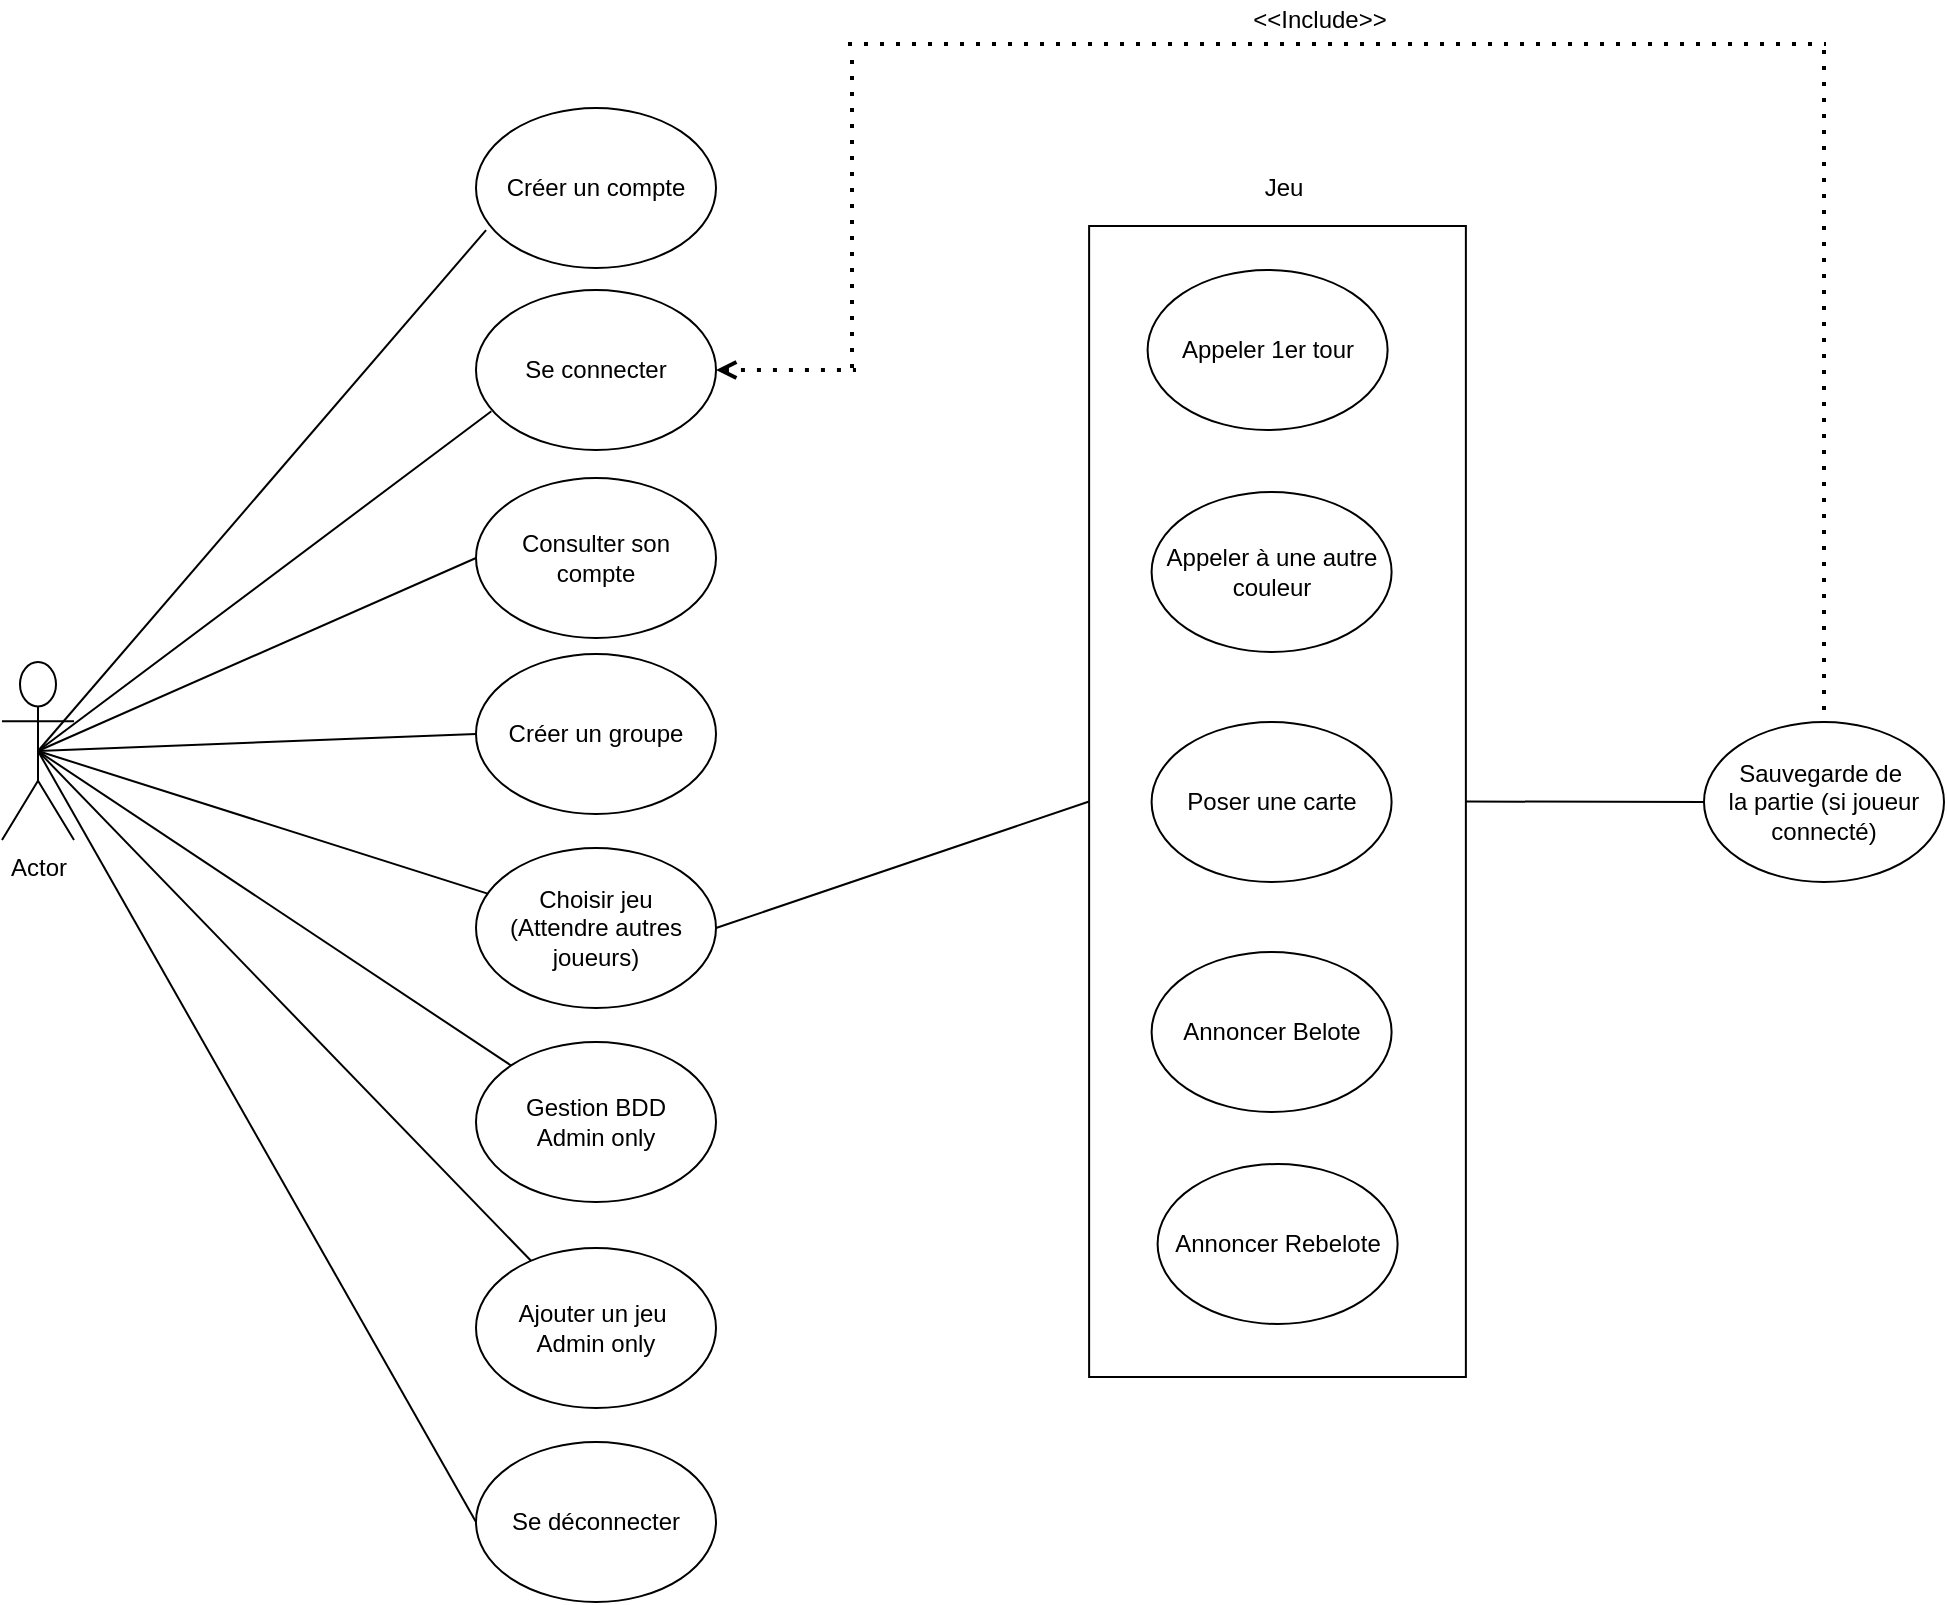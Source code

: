 <mxfile version="13.7.7" type="github">
  <diagram id="hAnzvrFehZ6wKq_byTHN" name="Page-1">
    <mxGraphModel dx="1422" dy="781" grid="0" gridSize="10" guides="1" tooltips="1" connect="1" arrows="1" fold="1" page="1" pageScale="1" pageWidth="1169" pageHeight="827" background="#ffffff" math="0" shadow="0" extFonts="Permanent Marker^https://fonts.googleapis.com/css?family=Permanent+Marker">
      <root>
        <mxCell id="0" />
        <mxCell id="1" parent="0" />
        <mxCell id="9zWFp66QjIJX7NVRdvDP-12" value="" style="rounded=0;whiteSpace=wrap;html=1;rotation=90;" parent="1" vertex="1">
          <mxGeometry x="452" y="308.56" width="575.5" height="188.38" as="geometry" />
        </mxCell>
        <mxCell id="tgZ7G9DhuxtUKycxwcGr-5" value="Créer un compte" style="ellipse;whiteSpace=wrap;html=1;" parent="1" vertex="1">
          <mxGeometry x="339" y="56" width="120" height="80" as="geometry" />
        </mxCell>
        <mxCell id="tgZ7G9DhuxtUKycxwcGr-7" value="" style="endArrow=none;html=1;entryX=0.064;entryY=0.758;entryDx=0;entryDy=0;entryPerimeter=0;exitX=0.5;exitY=0.5;exitDx=0;exitDy=0;exitPerimeter=0;" parent="1" target="9zWFp66QjIJX7NVRdvDP-7" edge="1" source="337YRapYeEFcBrLyCYY4-6">
          <mxGeometry width="50" height="50" relative="1" as="geometry">
            <mxPoint x="183" y="308" as="sourcePoint" />
            <mxPoint x="290" y="170" as="targetPoint" />
          </mxGeometry>
        </mxCell>
        <mxCell id="tgZ7G9DhuxtUKycxwcGr-8" value="" style="endArrow=none;html=1;entryX=0;entryY=0.5;entryDx=0;entryDy=0;exitX=0.5;exitY=0.5;exitDx=0;exitDy=0;exitPerimeter=0;" parent="1" target="tgZ7G9DhuxtUKycxwcGr-12" edge="1" source="337YRapYeEFcBrLyCYY4-6">
          <mxGeometry width="50" height="50" relative="1" as="geometry">
            <mxPoint x="185" y="335" as="sourcePoint" />
            <mxPoint x="296" y="265" as="targetPoint" />
          </mxGeometry>
        </mxCell>
        <mxCell id="tgZ7G9DhuxtUKycxwcGr-10" value="Ajouter un jeu&amp;nbsp;&lt;br&gt;Admin only" style="ellipse;whiteSpace=wrap;html=1;" parent="1" vertex="1">
          <mxGeometry x="339" y="626" width="120" height="80" as="geometry" />
        </mxCell>
        <mxCell id="tgZ7G9DhuxtUKycxwcGr-12" value="Consulter son &lt;br&gt;compte" style="ellipse;whiteSpace=wrap;html=1;" parent="1" vertex="1">
          <mxGeometry x="339" y="241" width="120" height="80" as="geometry" />
        </mxCell>
        <mxCell id="tgZ7G9DhuxtUKycxwcGr-13" value="" style="endArrow=none;html=1;exitX=0.5;exitY=0.5;exitDx=0;exitDy=0;exitPerimeter=0;" parent="1" target="tgZ7G9DhuxtUKycxwcGr-18" edge="1" source="337YRapYeEFcBrLyCYY4-6">
          <mxGeometry width="50" height="50" relative="1" as="geometry">
            <mxPoint x="170" y="383" as="sourcePoint" />
            <mxPoint x="291" y="363" as="targetPoint" />
          </mxGeometry>
        </mxCell>
        <mxCell id="tgZ7G9DhuxtUKycxwcGr-14" value="" style="endArrow=none;html=1;exitX=0.5;exitY=0.5;exitDx=0;exitDy=0;exitPerimeter=0;" parent="1" target="tgZ7G9DhuxtUKycxwcGr-19" edge="1" source="337YRapYeEFcBrLyCYY4-6">
          <mxGeometry width="50" height="50" relative="1" as="geometry">
            <mxPoint x="173" y="382" as="sourcePoint" />
            <mxPoint x="264" y="452" as="targetPoint" />
          </mxGeometry>
        </mxCell>
        <mxCell id="tgZ7G9DhuxtUKycxwcGr-15" value="" style="endArrow=none;html=1;exitX=0.5;exitY=0.5;exitDx=0;exitDy=0;exitPerimeter=0;" parent="1" target="tgZ7G9DhuxtUKycxwcGr-10" edge="1" source="337YRapYeEFcBrLyCYY4-6">
          <mxGeometry width="50" height="50" relative="1" as="geometry">
            <mxPoint x="176" y="446" as="sourcePoint" />
            <mxPoint x="275" y="580" as="targetPoint" />
          </mxGeometry>
        </mxCell>
        <mxCell id="tgZ7G9DhuxtUKycxwcGr-18" value="Choisir jeu&lt;br&gt;(Attendre autres joueurs)" style="ellipse;whiteSpace=wrap;html=1;" parent="1" vertex="1">
          <mxGeometry x="339" y="426" width="120" height="80" as="geometry" />
        </mxCell>
        <mxCell id="tgZ7G9DhuxtUKycxwcGr-19" value="Gestion BDD&lt;br&gt;Admin only" style="ellipse;whiteSpace=wrap;html=1;" parent="1" vertex="1">
          <mxGeometry x="339" y="523" width="120" height="80" as="geometry" />
        </mxCell>
        <mxCell id="tgZ7G9DhuxtUKycxwcGr-20" value="" style="endArrow=none;html=1;entryX=0;entryY=0.5;entryDx=0;entryDy=0;exitX=0.5;exitY=0.5;exitDx=0;exitDy=0;exitPerimeter=0;" parent="1" target="9zWFp66QjIJX7NVRdvDP-3" edge="1" source="337YRapYeEFcBrLyCYY4-6">
          <mxGeometry width="50" height="50" relative="1" as="geometry">
            <mxPoint x="169" y="494" as="sourcePoint" />
            <mxPoint x="347" y="681" as="targetPoint" />
          </mxGeometry>
        </mxCell>
        <mxCell id="tgZ7G9DhuxtUKycxwcGr-21" value="Poser une carte" style="ellipse;whiteSpace=wrap;html=1;" parent="1" vertex="1">
          <mxGeometry x="676.8" y="363" width="120" height="80" as="geometry" />
        </mxCell>
        <mxCell id="tgZ7G9DhuxtUKycxwcGr-23" value="Annoncer Belote" style="ellipse;whiteSpace=wrap;html=1;" parent="1" vertex="1">
          <mxGeometry x="676.8" y="478" width="120" height="80" as="geometry" />
        </mxCell>
        <mxCell id="tgZ7G9DhuxtUKycxwcGr-24" value="Appeler 1er tour" style="ellipse;whiteSpace=wrap;html=1;" parent="1" vertex="1">
          <mxGeometry x="674.8" y="137" width="120" height="80" as="geometry" />
        </mxCell>
        <mxCell id="tgZ7G9DhuxtUKycxwcGr-26" value="Jeu" style="text;html=1;strokeColor=none;fillColor=none;align=center;verticalAlign=middle;whiteSpace=wrap;rounded=0;" parent="1" vertex="1">
          <mxGeometry x="723" y="86" width="40" height="20" as="geometry" />
        </mxCell>
        <mxCell id="tgZ7G9DhuxtUKycxwcGr-29" value="" style="endArrow=none;html=1;exitX=1;exitY=0.5;exitDx=0;exitDy=0;entryX=0.5;entryY=1;entryDx=0;entryDy=0;" parent="1" source="tgZ7G9DhuxtUKycxwcGr-18" target="9zWFp66QjIJX7NVRdvDP-12" edge="1">
          <mxGeometry width="50" height="50" relative="1" as="geometry">
            <mxPoint x="645" y="421" as="sourcePoint" />
            <mxPoint x="612" y="496" as="targetPoint" />
          </mxGeometry>
        </mxCell>
        <mxCell id="tgZ7G9DhuxtUKycxwcGr-31" value="" style="endArrow=none;html=1;exitX=0.5;exitY=0;exitDx=0;exitDy=0;entryX=0;entryY=0.5;entryDx=0;entryDy=0;" parent="1" source="9zWFp66QjIJX7NVRdvDP-12" target="tgZ7G9DhuxtUKycxwcGr-32" edge="1">
          <mxGeometry width="50" height="50" relative="1" as="geometry">
            <mxPoint x="905.5" y="382" as="sourcePoint" />
            <mxPoint x="935" y="448" as="targetPoint" />
          </mxGeometry>
        </mxCell>
        <mxCell id="tgZ7G9DhuxtUKycxwcGr-32" value="Sauvegarde de&amp;nbsp;&lt;br&gt;la partie (si joueur connecté)" style="ellipse;whiteSpace=wrap;html=1;fillColor=none;" parent="1" vertex="1">
          <mxGeometry x="953" y="363" width="120" height="80" as="geometry" />
        </mxCell>
        <mxCell id="9zWFp66QjIJX7NVRdvDP-3" value="Se déconnecter" style="ellipse;whiteSpace=wrap;html=1;" parent="1" vertex="1">
          <mxGeometry x="339" y="723" width="120" height="80" as="geometry" />
        </mxCell>
        <mxCell id="9zWFp66QjIJX7NVRdvDP-4" value="" style="endArrow=none;html=1;entryX=0.042;entryY=0.763;entryDx=0;entryDy=0;entryPerimeter=0;exitX=0.5;exitY=0.5;exitDx=0;exitDy=0;exitPerimeter=0;" parent="1" target="tgZ7G9DhuxtUKycxwcGr-5" edge="1" source="337YRapYeEFcBrLyCYY4-6">
          <mxGeometry width="50" height="50" relative="1" as="geometry">
            <mxPoint x="180" y="272" as="sourcePoint" />
            <mxPoint x="232" y="72" as="targetPoint" />
          </mxGeometry>
        </mxCell>
        <mxCell id="9zWFp66QjIJX7NVRdvDP-7" value="Se connecter" style="ellipse;whiteSpace=wrap;html=1;" parent="1" vertex="1">
          <mxGeometry x="339" y="147" width="120" height="80" as="geometry" />
        </mxCell>
        <mxCell id="9zWFp66QjIJX7NVRdvDP-9" value="Appeler à une autre couleur" style="ellipse;whiteSpace=wrap;html=1;" parent="1" vertex="1">
          <mxGeometry x="676.8" y="248" width="120" height="80" as="geometry" />
        </mxCell>
        <mxCell id="9zWFp66QjIJX7NVRdvDP-10" value="Annoncer Rebelote" style="ellipse;whiteSpace=wrap;html=1;" parent="1" vertex="1">
          <mxGeometry x="679.8" y="584" width="120" height="80" as="geometry" />
        </mxCell>
        <mxCell id="9zWFp66QjIJX7NVRdvDP-17" value="" style="endArrow=none;dashed=1;html=1;dashPattern=1 3;strokeWidth=2;exitX=1;exitY=0.5;exitDx=0;exitDy=0;startArrow=open;startFill=0;" parent="1" source="9zWFp66QjIJX7NVRdvDP-7" edge="1">
          <mxGeometry width="50" height="50" relative="1" as="geometry">
            <mxPoint x="555" y="400" as="sourcePoint" />
            <mxPoint x="529" y="187" as="targetPoint" />
          </mxGeometry>
        </mxCell>
        <mxCell id="9zWFp66QjIJX7NVRdvDP-18" value="" style="endArrow=none;dashed=1;html=1;dashPattern=1 3;strokeWidth=2;entryX=0.5;entryY=0;entryDx=0;entryDy=0;" parent="1" target="tgZ7G9DhuxtUKycxwcGr-32" edge="1">
          <mxGeometry width="50" height="50" relative="1" as="geometry">
            <mxPoint x="1013" y="27" as="sourcePoint" />
            <mxPoint x="605" y="350" as="targetPoint" />
          </mxGeometry>
        </mxCell>
        <mxCell id="9zWFp66QjIJX7NVRdvDP-19" value="" style="endArrow=none;dashed=1;html=1;dashPattern=1 3;strokeWidth=2;" parent="1" edge="1">
          <mxGeometry width="50" height="50" relative="1" as="geometry">
            <mxPoint x="525" y="24" as="sourcePoint" />
            <mxPoint x="1014" y="24" as="targetPoint" />
          </mxGeometry>
        </mxCell>
        <mxCell id="9zWFp66QjIJX7NVRdvDP-20" value="" style="endArrow=none;dashed=1;html=1;dashPattern=1 3;strokeWidth=2;" parent="1" edge="1">
          <mxGeometry width="50" height="50" relative="1" as="geometry">
            <mxPoint x="527" y="186" as="sourcePoint" />
            <mxPoint x="527" y="27" as="targetPoint" />
          </mxGeometry>
        </mxCell>
        <mxCell id="9zWFp66QjIJX7NVRdvDP-23" value="&amp;lt;&amp;lt;Include&amp;gt;&amp;gt;" style="text;html=1;strokeColor=none;fillColor=none;align=center;verticalAlign=middle;whiteSpace=wrap;rounded=0;" parent="1" vertex="1">
          <mxGeometry x="741" y="2" width="40" height="20" as="geometry" />
        </mxCell>
        <mxCell id="337YRapYeEFcBrLyCYY4-1" value="Créer un groupe" style="ellipse;whiteSpace=wrap;html=1;" parent="1" vertex="1">
          <mxGeometry x="339" y="329" width="120" height="80" as="geometry" />
        </mxCell>
        <mxCell id="337YRapYeEFcBrLyCYY4-2" value="" style="endArrow=none;html=1;entryX=0;entryY=0.5;entryDx=0;entryDy=0;exitX=0.5;exitY=0.5;exitDx=0;exitDy=0;exitPerimeter=0;" parent="1" target="337YRapYeEFcBrLyCYY4-1" edge="1" source="337YRapYeEFcBrLyCYY4-6">
          <mxGeometry width="50" height="50" relative="1" as="geometry">
            <mxPoint x="191" y="358" as="sourcePoint" />
            <mxPoint x="363.143" y="469.205" as="targetPoint" />
          </mxGeometry>
        </mxCell>
        <mxCell id="337YRapYeEFcBrLyCYY4-6" value="Actor" style="shape=umlActor;verticalLabelPosition=bottom;verticalAlign=top;html=1;outlineConnect=0;" parent="1" vertex="1">
          <mxGeometry x="102" y="333" width="36" height="89" as="geometry" />
        </mxCell>
      </root>
    </mxGraphModel>
  </diagram>
</mxfile>
